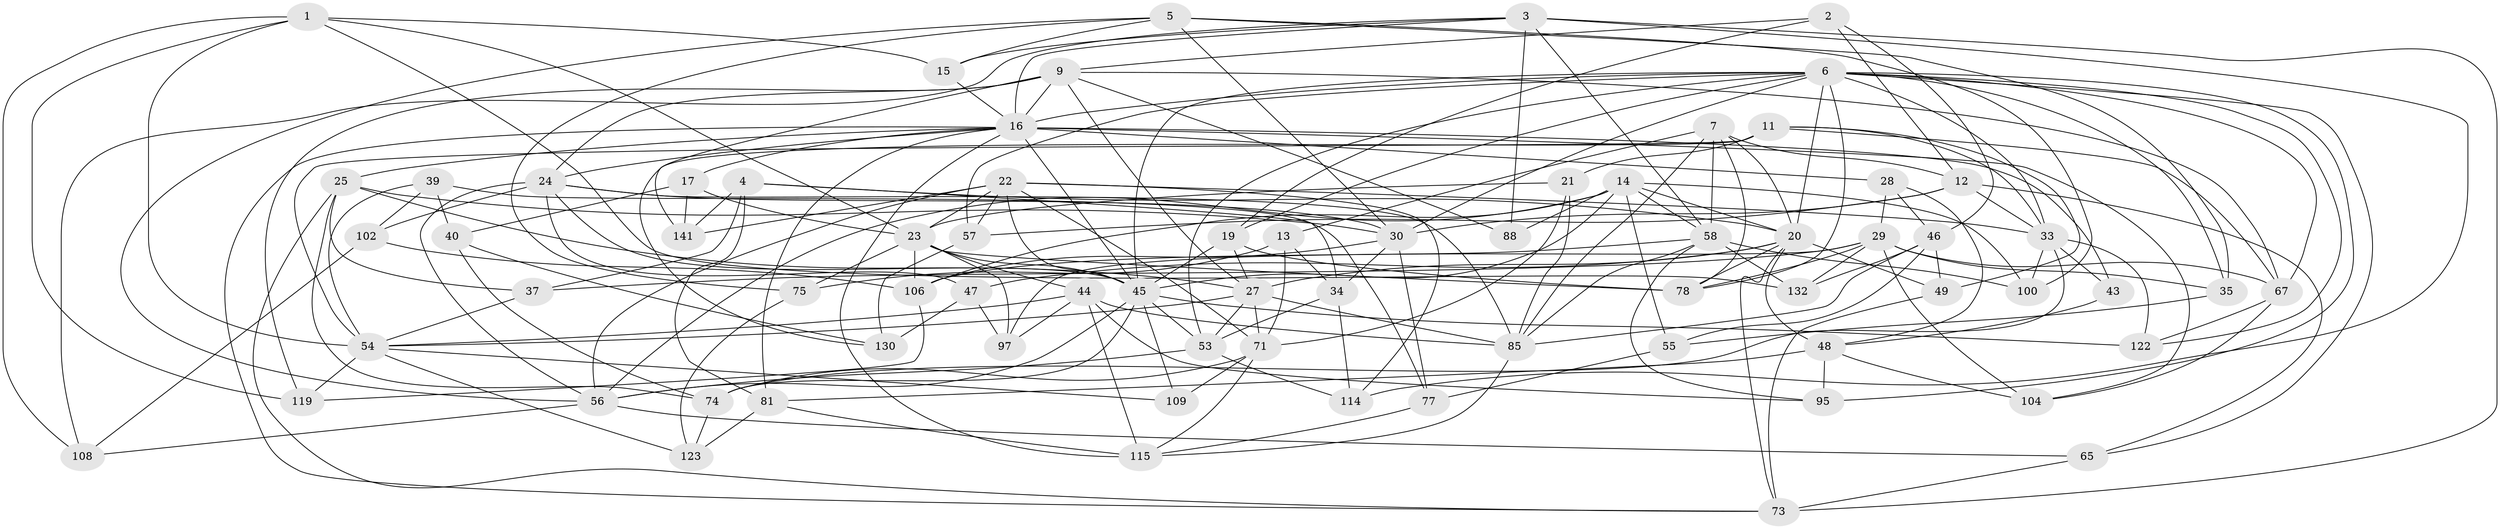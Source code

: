 // original degree distribution, {4: 1.0}
// Generated by graph-tools (version 1.1) at 2025/16/03/09/25 04:16:12]
// undirected, 72 vertices, 208 edges
graph export_dot {
graph [start="1"]
  node [color=gray90,style=filled];
  1 [super="+136"];
  2;
  3 [super="+10"];
  4 [super="+125"];
  5 [super="+26"];
  6 [super="+41+8"];
  7 [super="+18"];
  9 [super="+145+89"];
  11 [super="+98"];
  12 [super="+50"];
  13;
  14 [super="+96"];
  15;
  16 [super="+61+32+84"];
  17;
  19 [super="+92"];
  20 [super="+111+60"];
  21;
  22 [super="+76"];
  23 [super="+36"];
  24 [super="+101"];
  25 [super="+142"];
  27 [super="+42+31"];
  28;
  29 [super="+124+99"];
  30 [super="+82+62"];
  33 [super="+94+38"];
  34 [super="+127"];
  35;
  37;
  39;
  40;
  43;
  44 [super="+93"];
  45 [super="+59+91+139"];
  46 [super="+90"];
  47;
  48 [super="+68"];
  49;
  53 [super="+103"];
  54 [super="+69+129+144"];
  55;
  56 [super="+128+113+70"];
  57;
  58 [super="+64"];
  65;
  67 [super="+117"];
  71 [super="+79+121"];
  73 [super="+80"];
  74 [super="+105"];
  75;
  77;
  78 [super="+83"];
  81 [super="+143"];
  85 [super="+134"];
  88;
  95;
  97;
  100;
  102;
  104;
  106 [super="+135"];
  108;
  109;
  114;
  115 [super="+137"];
  119;
  122;
  123;
  130;
  132;
  141;
  1 -- 108;
  1 -- 119;
  1 -- 23;
  1 -- 132;
  1 -- 15;
  1 -- 54;
  2 -- 12;
  2 -- 19;
  2 -- 9;
  2 -- 46;
  3 -- 58;
  3 -- 73;
  3 -- 88 [weight=2];
  3 -- 16;
  3 -- 114;
  3 -- 108;
  3 -- 15;
  4 -- 141;
  4 -- 34 [weight=2];
  4 -- 20;
  4 -- 81;
  4 -- 37;
  5 -- 75;
  5 -- 30;
  5 -- 35;
  5 -- 100;
  5 -- 15;
  5 -- 56;
  6 -- 65;
  6 -- 33;
  6 -- 20;
  6 -- 19;
  6 -- 35;
  6 -- 67;
  6 -- 45;
  6 -- 78;
  6 -- 16;
  6 -- 53;
  6 -- 57;
  6 -- 122;
  6 -- 30;
  6 -- 95;
  7 -- 13;
  7 -- 58;
  7 -- 78;
  7 -- 85;
  7 -- 20;
  7 -- 12;
  9 -- 141;
  9 -- 16;
  9 -- 67;
  9 -- 24;
  9 -- 88;
  9 -- 27;
  9 -- 119;
  11 -- 21;
  11 -- 130;
  11 -- 49;
  11 -- 67;
  11 -- 33;
  11 -- 54;
  12 -- 33;
  12 -- 57;
  12 -- 65;
  12 -- 30;
  13 -- 75;
  13 -- 71;
  13 -- 34;
  14 -- 20;
  14 -- 56;
  14 -- 45;
  14 -- 100;
  14 -- 106;
  14 -- 55;
  14 -- 88;
  14 -- 58;
  15 -- 16;
  16 -- 43 [weight=2];
  16 -- 28;
  16 -- 104;
  16 -- 81 [weight=2];
  16 -- 17;
  16 -- 115;
  16 -- 25;
  16 -- 45;
  16 -- 24;
  16 -- 73;
  17 -- 40;
  17 -- 141;
  17 -- 23;
  19 -- 45;
  19 -- 27 [weight=2];
  19 -- 78;
  20 -- 73;
  20 -- 48;
  20 -- 49;
  20 -- 27;
  20 -- 78;
  20 -- 47;
  21 -- 71;
  21 -- 85;
  21 -- 23;
  22 -- 71;
  22 -- 33;
  22 -- 45;
  22 -- 114;
  22 -- 23;
  22 -- 57;
  22 -- 141;
  22 -- 56;
  23 -- 45;
  23 -- 97;
  23 -- 106;
  23 -- 75;
  23 -- 44;
  23 -- 78;
  24 -- 102;
  24 -- 56;
  24 -- 45;
  24 -- 85;
  24 -- 30;
  24 -- 47;
  25 -- 27;
  25 -- 74;
  25 -- 37;
  25 -- 30;
  25 -- 73;
  27 -- 85;
  27 -- 53;
  27 -- 54 [weight=2];
  27 -- 71;
  28 -- 48;
  28 -- 46;
  28 -- 29;
  29 -- 78;
  29 -- 104;
  29 -- 97;
  29 -- 35;
  29 -- 132;
  29 -- 67;
  29 -- 37;
  30 -- 34;
  30 -- 77;
  30 -- 106;
  33 -- 100;
  33 -- 122;
  33 -- 43;
  33 -- 74;
  34 -- 114;
  34 -- 53;
  35 -- 55;
  37 -- 54;
  39 -- 40;
  39 -- 54;
  39 -- 102;
  39 -- 77;
  40 -- 74;
  40 -- 130;
  43 -- 48;
  44 -- 115;
  44 -- 95;
  44 -- 85;
  44 -- 97;
  44 -- 54;
  45 -- 53;
  45 -- 109;
  45 -- 122;
  45 -- 74;
  45 -- 56;
  46 -- 55;
  46 -- 85;
  46 -- 49;
  46 -- 132;
  47 -- 97;
  47 -- 130;
  48 -- 95;
  48 -- 81;
  48 -- 104;
  49 -- 73;
  53 -- 114;
  53 -- 56;
  54 -- 109;
  54 -- 119;
  54 -- 123;
  55 -- 77;
  56 -- 65;
  56 -- 108;
  57 -- 130;
  58 -- 85;
  58 -- 132;
  58 -- 100;
  58 -- 95;
  58 -- 106;
  65 -- 73;
  67 -- 104;
  67 -- 122;
  71 -- 74;
  71 -- 109 [weight=2];
  71 -- 115;
  74 -- 123;
  75 -- 123;
  77 -- 115;
  81 -- 123;
  81 -- 115;
  85 -- 115;
  102 -- 108;
  102 -- 106;
  106 -- 119;
}
